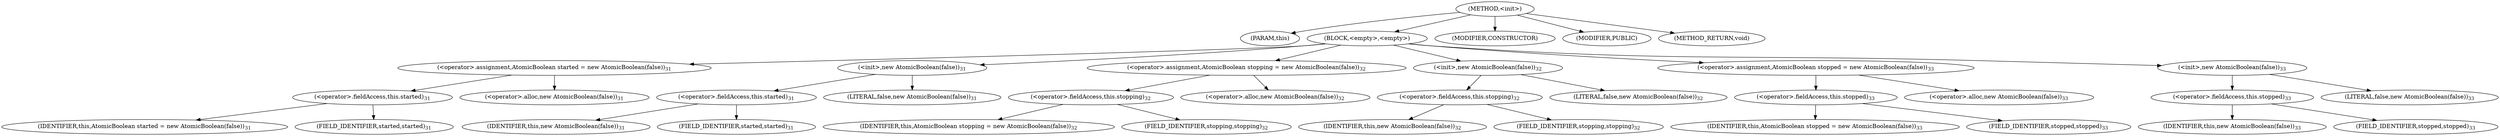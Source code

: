 digraph "&lt;init&gt;" {  
"132" [label = <(METHOD,&lt;init&gt;)> ]
"133" [label = <(PARAM,this)> ]
"134" [label = <(BLOCK,&lt;empty&gt;,&lt;empty&gt;)> ]
"135" [label = <(&lt;operator&gt;.assignment,AtomicBoolean started = new AtomicBoolean(false))<SUB>31</SUB>> ]
"136" [label = <(&lt;operator&gt;.fieldAccess,this.started)<SUB>31</SUB>> ]
"137" [label = <(IDENTIFIER,this,AtomicBoolean started = new AtomicBoolean(false))<SUB>31</SUB>> ]
"138" [label = <(FIELD_IDENTIFIER,started,started)<SUB>31</SUB>> ]
"139" [label = <(&lt;operator&gt;.alloc,new AtomicBoolean(false))<SUB>31</SUB>> ]
"140" [label = <(&lt;init&gt;,new AtomicBoolean(false))<SUB>31</SUB>> ]
"141" [label = <(&lt;operator&gt;.fieldAccess,this.started)<SUB>31</SUB>> ]
"142" [label = <(IDENTIFIER,this,new AtomicBoolean(false))<SUB>31</SUB>> ]
"143" [label = <(FIELD_IDENTIFIER,started,started)<SUB>31</SUB>> ]
"144" [label = <(LITERAL,false,new AtomicBoolean(false))<SUB>31</SUB>> ]
"145" [label = <(&lt;operator&gt;.assignment,AtomicBoolean stopping = new AtomicBoolean(false))<SUB>32</SUB>> ]
"146" [label = <(&lt;operator&gt;.fieldAccess,this.stopping)<SUB>32</SUB>> ]
"147" [label = <(IDENTIFIER,this,AtomicBoolean stopping = new AtomicBoolean(false))<SUB>32</SUB>> ]
"148" [label = <(FIELD_IDENTIFIER,stopping,stopping)<SUB>32</SUB>> ]
"149" [label = <(&lt;operator&gt;.alloc,new AtomicBoolean(false))<SUB>32</SUB>> ]
"150" [label = <(&lt;init&gt;,new AtomicBoolean(false))<SUB>32</SUB>> ]
"151" [label = <(&lt;operator&gt;.fieldAccess,this.stopping)<SUB>32</SUB>> ]
"152" [label = <(IDENTIFIER,this,new AtomicBoolean(false))<SUB>32</SUB>> ]
"153" [label = <(FIELD_IDENTIFIER,stopping,stopping)<SUB>32</SUB>> ]
"154" [label = <(LITERAL,false,new AtomicBoolean(false))<SUB>32</SUB>> ]
"155" [label = <(&lt;operator&gt;.assignment,AtomicBoolean stopped = new AtomicBoolean(false))<SUB>33</SUB>> ]
"156" [label = <(&lt;operator&gt;.fieldAccess,this.stopped)<SUB>33</SUB>> ]
"157" [label = <(IDENTIFIER,this,AtomicBoolean stopped = new AtomicBoolean(false))<SUB>33</SUB>> ]
"158" [label = <(FIELD_IDENTIFIER,stopped,stopped)<SUB>33</SUB>> ]
"159" [label = <(&lt;operator&gt;.alloc,new AtomicBoolean(false))<SUB>33</SUB>> ]
"160" [label = <(&lt;init&gt;,new AtomicBoolean(false))<SUB>33</SUB>> ]
"161" [label = <(&lt;operator&gt;.fieldAccess,this.stopped)<SUB>33</SUB>> ]
"162" [label = <(IDENTIFIER,this,new AtomicBoolean(false))<SUB>33</SUB>> ]
"163" [label = <(FIELD_IDENTIFIER,stopped,stopped)<SUB>33</SUB>> ]
"164" [label = <(LITERAL,false,new AtomicBoolean(false))<SUB>33</SUB>> ]
"165" [label = <(MODIFIER,CONSTRUCTOR)> ]
"166" [label = <(MODIFIER,PUBLIC)> ]
"167" [label = <(METHOD_RETURN,void)> ]
  "132" -> "133" 
  "132" -> "134" 
  "132" -> "165" 
  "132" -> "166" 
  "132" -> "167" 
  "134" -> "135" 
  "134" -> "140" 
  "134" -> "145" 
  "134" -> "150" 
  "134" -> "155" 
  "134" -> "160" 
  "135" -> "136" 
  "135" -> "139" 
  "136" -> "137" 
  "136" -> "138" 
  "140" -> "141" 
  "140" -> "144" 
  "141" -> "142" 
  "141" -> "143" 
  "145" -> "146" 
  "145" -> "149" 
  "146" -> "147" 
  "146" -> "148" 
  "150" -> "151" 
  "150" -> "154" 
  "151" -> "152" 
  "151" -> "153" 
  "155" -> "156" 
  "155" -> "159" 
  "156" -> "157" 
  "156" -> "158" 
  "160" -> "161" 
  "160" -> "164" 
  "161" -> "162" 
  "161" -> "163" 
}
